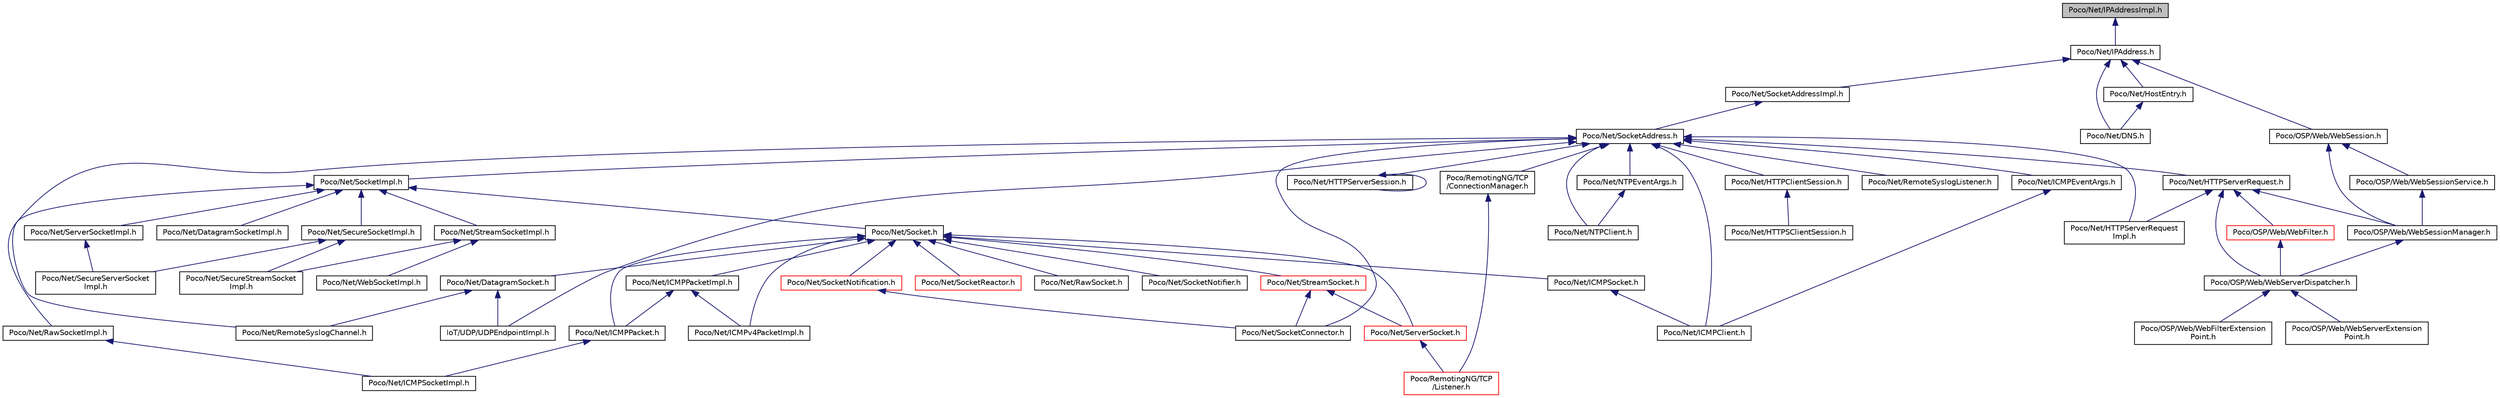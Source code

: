 digraph "Poco/Net/IPAddressImpl.h"
{
 // LATEX_PDF_SIZE
  edge [fontname="Helvetica",fontsize="10",labelfontname="Helvetica",labelfontsize="10"];
  node [fontname="Helvetica",fontsize="10",shape=record];
  Node1 [label="Poco/Net/IPAddressImpl.h",height=0.2,width=0.4,color="black", fillcolor="grey75", style="filled", fontcolor="black",tooltip=" "];
  Node1 -> Node2 [dir="back",color="midnightblue",fontsize="10",style="solid",fontname="Helvetica"];
  Node2 [label="Poco/Net/IPAddress.h",height=0.2,width=0.4,color="black", fillcolor="white", style="filled",URL="$IPAddress_8h.html",tooltip=" "];
  Node2 -> Node3 [dir="back",color="midnightblue",fontsize="10",style="solid",fontname="Helvetica"];
  Node3 [label="Poco/Net/SocketAddressImpl.h",height=0.2,width=0.4,color="black", fillcolor="white", style="filled",URL="$SocketAddressImpl_8h.html",tooltip=" "];
  Node3 -> Node4 [dir="back",color="midnightblue",fontsize="10",style="solid",fontname="Helvetica"];
  Node4 [label="Poco/Net/SocketAddress.h",height=0.2,width=0.4,color="black", fillcolor="white", style="filled",URL="$SocketAddress_8h.html",tooltip=" "];
  Node4 -> Node5 [dir="back",color="midnightblue",fontsize="10",style="solid",fontname="Helvetica"];
  Node5 [label="Poco/Net/SocketImpl.h",height=0.2,width=0.4,color="black", fillcolor="white", style="filled",URL="$SocketImpl_8h.html",tooltip=" "];
  Node5 -> Node6 [dir="back",color="midnightblue",fontsize="10",style="solid",fontname="Helvetica"];
  Node6 [label="Poco/Net/Socket.h",height=0.2,width=0.4,color="black", fillcolor="white", style="filled",URL="$Socket_8h.html",tooltip=" "];
  Node6 -> Node7 [dir="back",color="midnightblue",fontsize="10",style="solid",fontname="Helvetica"];
  Node7 [label="Poco/Net/DatagramSocket.h",height=0.2,width=0.4,color="black", fillcolor="white", style="filled",URL="$DatagramSocket_8h.html",tooltip=" "];
  Node7 -> Node8 [dir="back",color="midnightblue",fontsize="10",style="solid",fontname="Helvetica"];
  Node8 [label="IoT/UDP/UDPEndpointImpl.h",height=0.2,width=0.4,color="black", fillcolor="white", style="filled",URL="$UDPEndpointImpl_8h.html",tooltip=" "];
  Node7 -> Node9 [dir="back",color="midnightblue",fontsize="10",style="solid",fontname="Helvetica"];
  Node9 [label="Poco/Net/RemoteSyslogChannel.h",height=0.2,width=0.4,color="black", fillcolor="white", style="filled",URL="$RemoteSyslogChannel_8h.html",tooltip=" "];
  Node6 -> Node10 [dir="back",color="midnightblue",fontsize="10",style="solid",fontname="Helvetica"];
  Node10 [label="Poco/Net/StreamSocket.h",height=0.2,width=0.4,color="red", fillcolor="white", style="filled",URL="$StreamSocket_8h.html",tooltip=" "];
  Node10 -> Node25 [dir="back",color="midnightblue",fontsize="10",style="solid",fontname="Helvetica"];
  Node25 [label="Poco/Net/ServerSocket.h",height=0.2,width=0.4,color="red", fillcolor="white", style="filled",URL="$ServerSocket_8h.html",tooltip=" "];
  Node25 -> Node28 [dir="back",color="midnightblue",fontsize="10",style="solid",fontname="Helvetica"];
  Node28 [label="Poco/RemotingNG/TCP\l/Listener.h",height=0.2,width=0.4,color="red", fillcolor="white", style="filled",URL="$TCP_2Listener_8h.html",tooltip=" "];
  Node10 -> Node41 [dir="back",color="midnightblue",fontsize="10",style="solid",fontname="Helvetica"];
  Node41 [label="Poco/Net/SocketConnector.h",height=0.2,width=0.4,color="black", fillcolor="white", style="filled",URL="$SocketConnector_8h.html",tooltip=" "];
  Node6 -> Node25 [dir="back",color="midnightblue",fontsize="10",style="solid",fontname="Helvetica"];
  Node6 -> Node52 [dir="back",color="midnightblue",fontsize="10",style="solid",fontname="Helvetica"];
  Node52 [label="Poco/Net/ICMPSocket.h",height=0.2,width=0.4,color="black", fillcolor="white", style="filled",URL="$ICMPSocket_8h.html",tooltip=" "];
  Node52 -> Node53 [dir="back",color="midnightblue",fontsize="10",style="solid",fontname="Helvetica"];
  Node53 [label="Poco/Net/ICMPClient.h",height=0.2,width=0.4,color="black", fillcolor="white", style="filled",URL="$ICMPClient_8h.html",tooltip=" "];
  Node6 -> Node54 [dir="back",color="midnightblue",fontsize="10",style="solid",fontname="Helvetica"];
  Node54 [label="Poco/Net/ICMPPacket.h",height=0.2,width=0.4,color="black", fillcolor="white", style="filled",URL="$ICMPPacket_8h.html",tooltip=" "];
  Node54 -> Node55 [dir="back",color="midnightblue",fontsize="10",style="solid",fontname="Helvetica"];
  Node55 [label="Poco/Net/ICMPSocketImpl.h",height=0.2,width=0.4,color="black", fillcolor="white", style="filled",URL="$ICMPSocketImpl_8h.html",tooltip=" "];
  Node6 -> Node56 [dir="back",color="midnightblue",fontsize="10",style="solid",fontname="Helvetica"];
  Node56 [label="Poco/Net/ICMPPacketImpl.h",height=0.2,width=0.4,color="black", fillcolor="white", style="filled",URL="$ICMPPacketImpl_8h.html",tooltip=" "];
  Node56 -> Node54 [dir="back",color="midnightblue",fontsize="10",style="solid",fontname="Helvetica"];
  Node56 -> Node57 [dir="back",color="midnightblue",fontsize="10",style="solid",fontname="Helvetica"];
  Node57 [label="Poco/Net/ICMPv4PacketImpl.h",height=0.2,width=0.4,color="black", fillcolor="white", style="filled",URL="$ICMPv4PacketImpl_8h.html",tooltip=" "];
  Node6 -> Node57 [dir="back",color="midnightblue",fontsize="10",style="solid",fontname="Helvetica"];
  Node6 -> Node58 [dir="back",color="midnightblue",fontsize="10",style="solid",fontname="Helvetica"];
  Node58 [label="Poco/Net/SocketReactor.h",height=0.2,width=0.4,color="red", fillcolor="white", style="filled",URL="$SocketReactor_8h.html",tooltip=" "];
  Node6 -> Node59 [dir="back",color="midnightblue",fontsize="10",style="solid",fontname="Helvetica"];
  Node59 [label="Poco/Net/SocketNotification.h",height=0.2,width=0.4,color="red", fillcolor="white", style="filled",URL="$SocketNotification_8h.html",tooltip=" "];
  Node59 -> Node41 [dir="back",color="midnightblue",fontsize="10",style="solid",fontname="Helvetica"];
  Node6 -> Node60 [dir="back",color="midnightblue",fontsize="10",style="solid",fontname="Helvetica"];
  Node60 [label="Poco/Net/RawSocket.h",height=0.2,width=0.4,color="black", fillcolor="white", style="filled",URL="$RawSocket_8h.html",tooltip=" "];
  Node6 -> Node61 [dir="back",color="midnightblue",fontsize="10",style="solid",fontname="Helvetica"];
  Node61 [label="Poco/Net/SocketNotifier.h",height=0.2,width=0.4,color="black", fillcolor="white", style="filled",URL="$SocketNotifier_8h.html",tooltip=" "];
  Node5 -> Node62 [dir="back",color="midnightblue",fontsize="10",style="solid",fontname="Helvetica"];
  Node62 [label="Poco/Net/DatagramSocketImpl.h",height=0.2,width=0.4,color="black", fillcolor="white", style="filled",URL="$DatagramSocketImpl_8h.html",tooltip=" "];
  Node5 -> Node63 [dir="back",color="midnightblue",fontsize="10",style="solid",fontname="Helvetica"];
  Node63 [label="Poco/Net/RawSocketImpl.h",height=0.2,width=0.4,color="black", fillcolor="white", style="filled",URL="$RawSocketImpl_8h.html",tooltip=" "];
  Node63 -> Node55 [dir="back",color="midnightblue",fontsize="10",style="solid",fontname="Helvetica"];
  Node5 -> Node64 [dir="back",color="midnightblue",fontsize="10",style="solid",fontname="Helvetica"];
  Node64 [label="Poco/Net/SecureSocketImpl.h",height=0.2,width=0.4,color="black", fillcolor="white", style="filled",URL="$SecureSocketImpl_8h.html",tooltip=" "];
  Node64 -> Node65 [dir="back",color="midnightblue",fontsize="10",style="solid",fontname="Helvetica"];
  Node65 [label="Poco/Net/SecureServerSocket\lImpl.h",height=0.2,width=0.4,color="black", fillcolor="white", style="filled",URL="$SecureServerSocketImpl_8h.html",tooltip=" "];
  Node64 -> Node66 [dir="back",color="midnightblue",fontsize="10",style="solid",fontname="Helvetica"];
  Node66 [label="Poco/Net/SecureStreamSocket\lImpl.h",height=0.2,width=0.4,color="black", fillcolor="white", style="filled",URL="$SecureStreamSocketImpl_8h.html",tooltip=" "];
  Node5 -> Node67 [dir="back",color="midnightblue",fontsize="10",style="solid",fontname="Helvetica"];
  Node67 [label="Poco/Net/ServerSocketImpl.h",height=0.2,width=0.4,color="black", fillcolor="white", style="filled",URL="$ServerSocketImpl_8h.html",tooltip=" "];
  Node67 -> Node65 [dir="back",color="midnightblue",fontsize="10",style="solid",fontname="Helvetica"];
  Node5 -> Node68 [dir="back",color="midnightblue",fontsize="10",style="solid",fontname="Helvetica"];
  Node68 [label="Poco/Net/StreamSocketImpl.h",height=0.2,width=0.4,color="black", fillcolor="white", style="filled",URL="$StreamSocketImpl_8h.html",tooltip=" "];
  Node68 -> Node66 [dir="back",color="midnightblue",fontsize="10",style="solid",fontname="Helvetica"];
  Node68 -> Node69 [dir="back",color="midnightblue",fontsize="10",style="solid",fontname="Helvetica"];
  Node69 [label="Poco/Net/WebSocketImpl.h",height=0.2,width=0.4,color="black", fillcolor="white", style="filled",URL="$WebSocketImpl_8h.html",tooltip=" "];
  Node4 -> Node8 [dir="back",color="midnightblue",fontsize="10",style="solid",fontname="Helvetica"];
  Node4 -> Node18 [dir="back",color="midnightblue",fontsize="10",style="solid",fontname="Helvetica"];
  Node18 [label="Poco/Net/HTTPClientSession.h",height=0.2,width=0.4,color="black", fillcolor="white", style="filled",URL="$HTTPClientSession_8h.html",tooltip=" "];
  Node18 -> Node19 [dir="back",color="midnightblue",fontsize="10",style="solid",fontname="Helvetica"];
  Node19 [label="Poco/Net/HTTPSClientSession.h",height=0.2,width=0.4,color="black", fillcolor="white", style="filled",URL="$HTTPSClientSession_8h.html",tooltip=" "];
  Node4 -> Node70 [dir="back",color="midnightblue",fontsize="10",style="solid",fontname="Helvetica"];
  Node70 [label="Poco/Net/HTTPServerRequest.h",height=0.2,width=0.4,color="black", fillcolor="white", style="filled",URL="$HTTPServerRequest_8h.html",tooltip=" "];
  Node70 -> Node71 [dir="back",color="midnightblue",fontsize="10",style="solid",fontname="Helvetica"];
  Node71 [label="Poco/Net/HTTPServerRequest\lImpl.h",height=0.2,width=0.4,color="black", fillcolor="white", style="filled",URL="$HTTPServerRequestImpl_8h.html",tooltip=" "];
  Node70 -> Node72 [dir="back",color="midnightblue",fontsize="10",style="solid",fontname="Helvetica"];
  Node72 [label="Poco/OSP/Web/WebFilter.h",height=0.2,width=0.4,color="red", fillcolor="white", style="filled",URL="$WebFilter_8h.html",tooltip=" "];
  Node72 -> Node73 [dir="back",color="midnightblue",fontsize="10",style="solid",fontname="Helvetica"];
  Node73 [label="Poco/OSP/Web/WebServerDispatcher.h",height=0.2,width=0.4,color="black", fillcolor="white", style="filled",URL="$WebServerDispatcher_8h.html",tooltip=" "];
  Node73 -> Node74 [dir="back",color="midnightblue",fontsize="10",style="solid",fontname="Helvetica"];
  Node74 [label="Poco/OSP/Web/WebFilterExtension\lPoint.h",height=0.2,width=0.4,color="black", fillcolor="white", style="filled",URL="$WebFilterExtensionPoint_8h.html",tooltip=" "];
  Node73 -> Node75 [dir="back",color="midnightblue",fontsize="10",style="solid",fontname="Helvetica"];
  Node75 [label="Poco/OSP/Web/WebServerExtension\lPoint.h",height=0.2,width=0.4,color="black", fillcolor="white", style="filled",URL="$WebServerExtensionPoint_8h.html",tooltip=" "];
  Node70 -> Node77 [dir="back",color="midnightblue",fontsize="10",style="solid",fontname="Helvetica"];
  Node77 [label="Poco/OSP/Web/WebSessionManager.h",height=0.2,width=0.4,color="black", fillcolor="white", style="filled",URL="$WebSessionManager_8h.html",tooltip=" "];
  Node77 -> Node73 [dir="back",color="midnightblue",fontsize="10",style="solid",fontname="Helvetica"];
  Node70 -> Node73 [dir="back",color="midnightblue",fontsize="10",style="solid",fontname="Helvetica"];
  Node4 -> Node71 [dir="back",color="midnightblue",fontsize="10",style="solid",fontname="Helvetica"];
  Node4 -> Node20 [dir="back",color="midnightblue",fontsize="10",style="solid",fontname="Helvetica"];
  Node20 [label="Poco/Net/HTTPServerSession.h",height=0.2,width=0.4,color="black", fillcolor="white", style="filled",URL="$HTTPServerSession_8h.html",tooltip=" "];
  Node20 -> Node20 [dir="back",color="midnightblue",fontsize="10",style="solid",fontname="Helvetica"];
  Node4 -> Node78 [dir="back",color="midnightblue",fontsize="10",style="solid",fontname="Helvetica"];
  Node78 [label="Poco/Net/ICMPEventArgs.h",height=0.2,width=0.4,color="black", fillcolor="white", style="filled",URL="$ICMPEventArgs_8h.html",tooltip=" "];
  Node78 -> Node53 [dir="back",color="midnightblue",fontsize="10",style="solid",fontname="Helvetica"];
  Node4 -> Node53 [dir="back",color="midnightblue",fontsize="10",style="solid",fontname="Helvetica"];
  Node4 -> Node79 [dir="back",color="midnightblue",fontsize="10",style="solid",fontname="Helvetica"];
  Node79 [label="Poco/Net/NTPEventArgs.h",height=0.2,width=0.4,color="black", fillcolor="white", style="filled",URL="$NTPEventArgs_8h.html",tooltip=" "];
  Node79 -> Node80 [dir="back",color="midnightblue",fontsize="10",style="solid",fontname="Helvetica"];
  Node80 [label="Poco/Net/NTPClient.h",height=0.2,width=0.4,color="black", fillcolor="white", style="filled",URL="$NTPClient_8h.html",tooltip=" "];
  Node4 -> Node80 [dir="back",color="midnightblue",fontsize="10",style="solid",fontname="Helvetica"];
  Node4 -> Node9 [dir="back",color="midnightblue",fontsize="10",style="solid",fontname="Helvetica"];
  Node4 -> Node81 [dir="back",color="midnightblue",fontsize="10",style="solid",fontname="Helvetica"];
  Node81 [label="Poco/Net/RemoteSyslogListener.h",height=0.2,width=0.4,color="black", fillcolor="white", style="filled",URL="$RemoteSyslogListener_8h.html",tooltip=" "];
  Node4 -> Node41 [dir="back",color="midnightblue",fontsize="10",style="solid",fontname="Helvetica"];
  Node4 -> Node50 [dir="back",color="midnightblue",fontsize="10",style="solid",fontname="Helvetica"];
  Node50 [label="Poco/RemotingNG/TCP\l/ConnectionManager.h",height=0.2,width=0.4,color="black", fillcolor="white", style="filled",URL="$ConnectionManager_8h.html",tooltip=" "];
  Node50 -> Node28 [dir="back",color="midnightblue",fontsize="10",style="solid",fontname="Helvetica"];
  Node2 -> Node82 [dir="back",color="midnightblue",fontsize="10",style="solid",fontname="Helvetica"];
  Node82 [label="Poco/Net/DNS.h",height=0.2,width=0.4,color="black", fillcolor="white", style="filled",URL="$DNS_8h.html",tooltip=" "];
  Node2 -> Node83 [dir="back",color="midnightblue",fontsize="10",style="solid",fontname="Helvetica"];
  Node83 [label="Poco/Net/HostEntry.h",height=0.2,width=0.4,color="black", fillcolor="white", style="filled",URL="$HostEntry_8h.html",tooltip=" "];
  Node83 -> Node82 [dir="back",color="midnightblue",fontsize="10",style="solid",fontname="Helvetica"];
  Node2 -> Node84 [dir="back",color="midnightblue",fontsize="10",style="solid",fontname="Helvetica"];
  Node84 [label="Poco/OSP/Web/WebSession.h",height=0.2,width=0.4,color="black", fillcolor="white", style="filled",URL="$WebSession_8h.html",tooltip=" "];
  Node84 -> Node77 [dir="back",color="midnightblue",fontsize="10",style="solid",fontname="Helvetica"];
  Node84 -> Node85 [dir="back",color="midnightblue",fontsize="10",style="solid",fontname="Helvetica"];
  Node85 [label="Poco/OSP/Web/WebSessionService.h",height=0.2,width=0.4,color="black", fillcolor="white", style="filled",URL="$WebSessionService_8h.html",tooltip=" "];
  Node85 -> Node77 [dir="back",color="midnightblue",fontsize="10",style="solid",fontname="Helvetica"];
}
